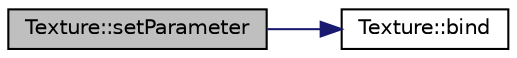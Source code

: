 digraph "Texture::setParameter"
{
  edge [fontname="Helvetica",fontsize="10",labelfontname="Helvetica",labelfontsize="10"];
  node [fontname="Helvetica",fontsize="10",shape=record];
  rankdir="LR";
  Node1 [label="Texture::setParameter",height=0.2,width=0.4,color="black", fillcolor="grey75", style="filled", fontcolor="black"];
  Node1 -> Node2 [color="midnightblue",fontsize="10",style="solid",fontname="Helvetica"];
  Node2 [label="Texture::bind",height=0.2,width=0.4,color="black", fillcolor="white", style="filled",URL="$class_texture.html#a49f3f1d6ec4370accdd9f007bb8934a5"];
}
